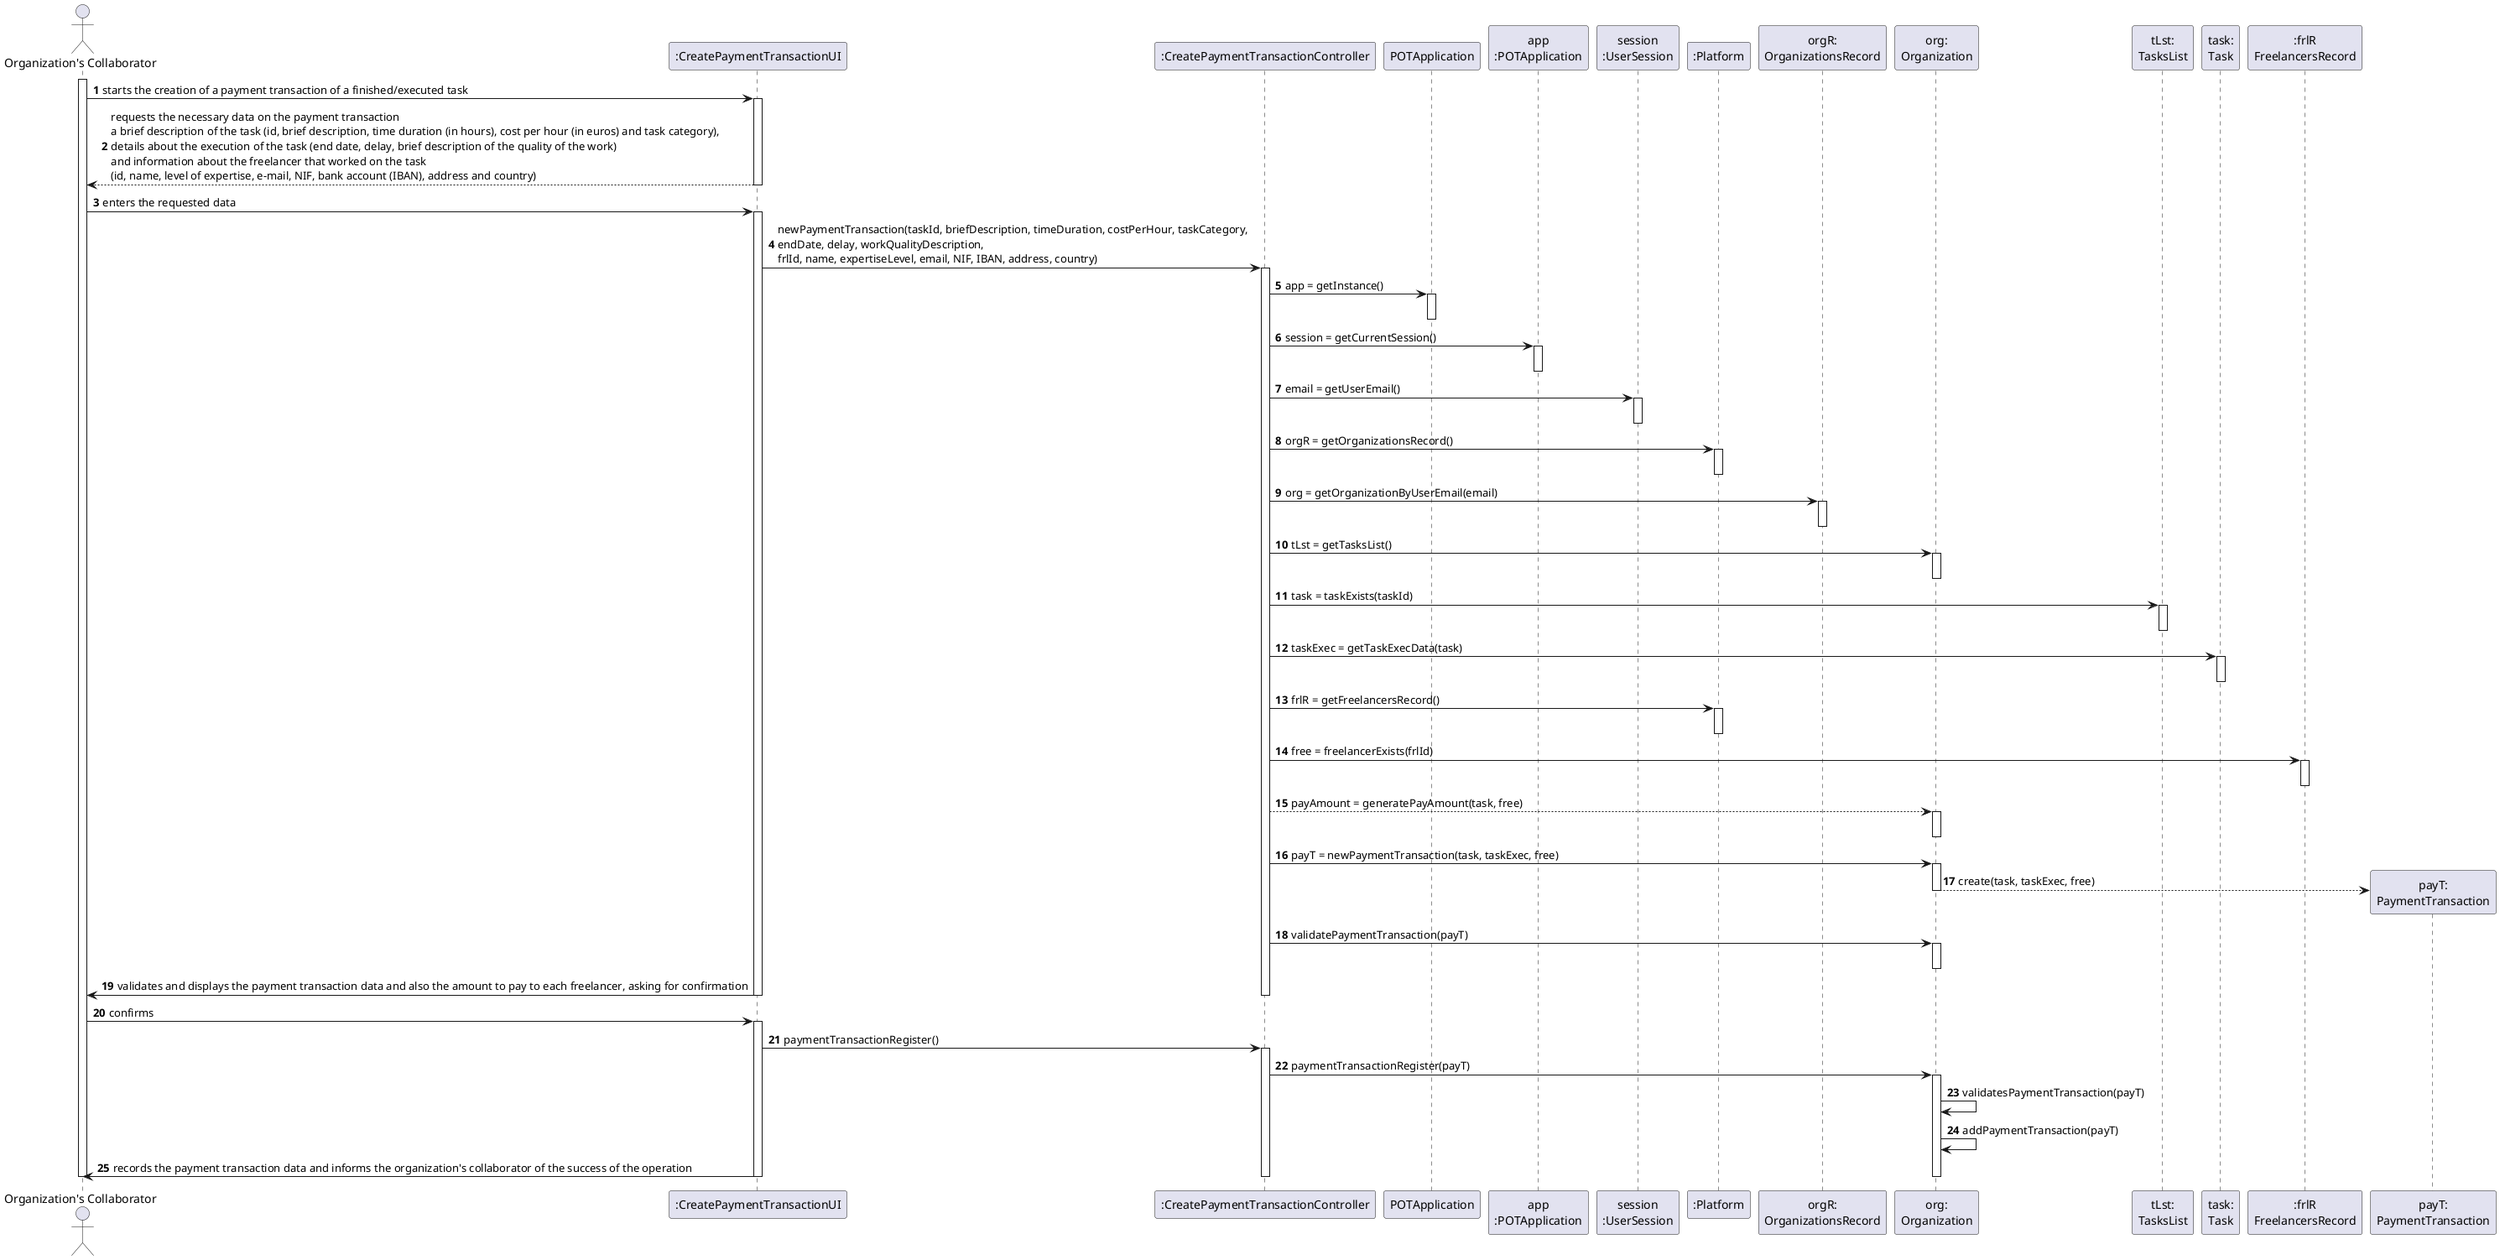 @startuml
autonumber

actor "Organization's Collaborator" as CO
participant ":CreatePaymentTransactionUI" as UI
participant ":CreatePaymentTransactionController" as CTRL
participant "POTApplication" as _APP
participant "app\n:POTApplication" as APP
participant "session\n:UserSession" as SESSAO
participant ":Platform" as PLAT
participant "orgR:\nOrganizationsRecord" as ORGR
participant "org:\nOrganization" as ORG
participant "tLst:\nTasksList" as TL
participant "task:\nTask" as TA
participant ":frlR\nFreelancersRecord" as FR
participant "payT:\nPaymentTransaction" as PA

activate CO
CO -> UI : starts the creation of a payment transaction of a finished/executed task
activate UI

UI --> CO : requests the necessary data on the payment transaction\na brief description of the task (id, brief description, time duration (in hours), cost per hour (in euros) and task category), \ndetails about the execution of the task (end date, delay, brief description of the quality of the work)\nand information about the freelancer that worked on the task \n(id, name, level of expertise, e-mail, NIF, bank account (IBAN), address and country)
deactivate UI

CO -> UI : enters the requested data
activate UI

UI -> CTRL : newPaymentTransaction(taskId, briefDescription, timeDuration, costPerHour, taskCategory, \nendDate, delay, workQualityDescription, \nfrlId, name, expertiseLevel, email, NIF, IBAN, address, country)
activate CTRL

CTRL -> _APP: app = getInstance()
activate _APP
deactivate _APP

CTRL -> APP: session = getCurrentSession()
activate APP
deactivate APP

CTRL -> SESSAO: email = getUserEmail()
activate SESSAO
deactivate SESSAO

CTRL -> PLAT: orgR = getOrganizationsRecord()
activate PLAT
deactivate PLAT

CTRL -> ORGR: org = getOrganizationByUserEmail(email)
activate ORGR
deactivate ORGR

CTRL -> ORG: tLst = getTasksList()
activate ORG
deactivate ORG

CTRL -> TL: task = taskExists(taskId)
activate TL
deactivate TL

CTRL -> TA : taskExec = getTaskExecData(task)
activate TA
deactivate TA

CTRL -> PLAT: frlR = getFreelancersRecord()
activate PLAT
deactivate PLAT

CTRL -> FR: free = freelancerExists(frlId)
activate FR
deactivate FR

CTRL --> ORG: payAmount = generatePayAmount(task, free)
activate ORG
deactivate ORG

CTRL -> ORG : payT = newPaymentTransaction(task, taskExec, free)
activate ORG
ORG --> PA**: create(task, taskExec, free)
deactivate ORG

CTRL -> ORG : validatePaymentTransaction(payT)
activate ORG
deactivate ORG

UI -> CO : validates and displays the payment transaction data and also the amount to pay to each freelancer, asking for confirmation
deactivate PA
deactivate CTRL
deactivate UI

CO -> UI : confirms
activate UI

UI -> CTRL : paymentTransactionRegister()
activate CTRL

CTRL -> ORG : paymentTransactionRegister(payT)
activate ORG 

ORG -> ORG : validatesPaymentTransaction(payT)
ORG -> ORG : addPaymentTransaction(payT)

UI -> CO : records the payment transaction data and informs the organization's collaborator of the success of the operation
deactivate ORG
deactivate CTRL
deactivate UI
deactivate CO

@enduml